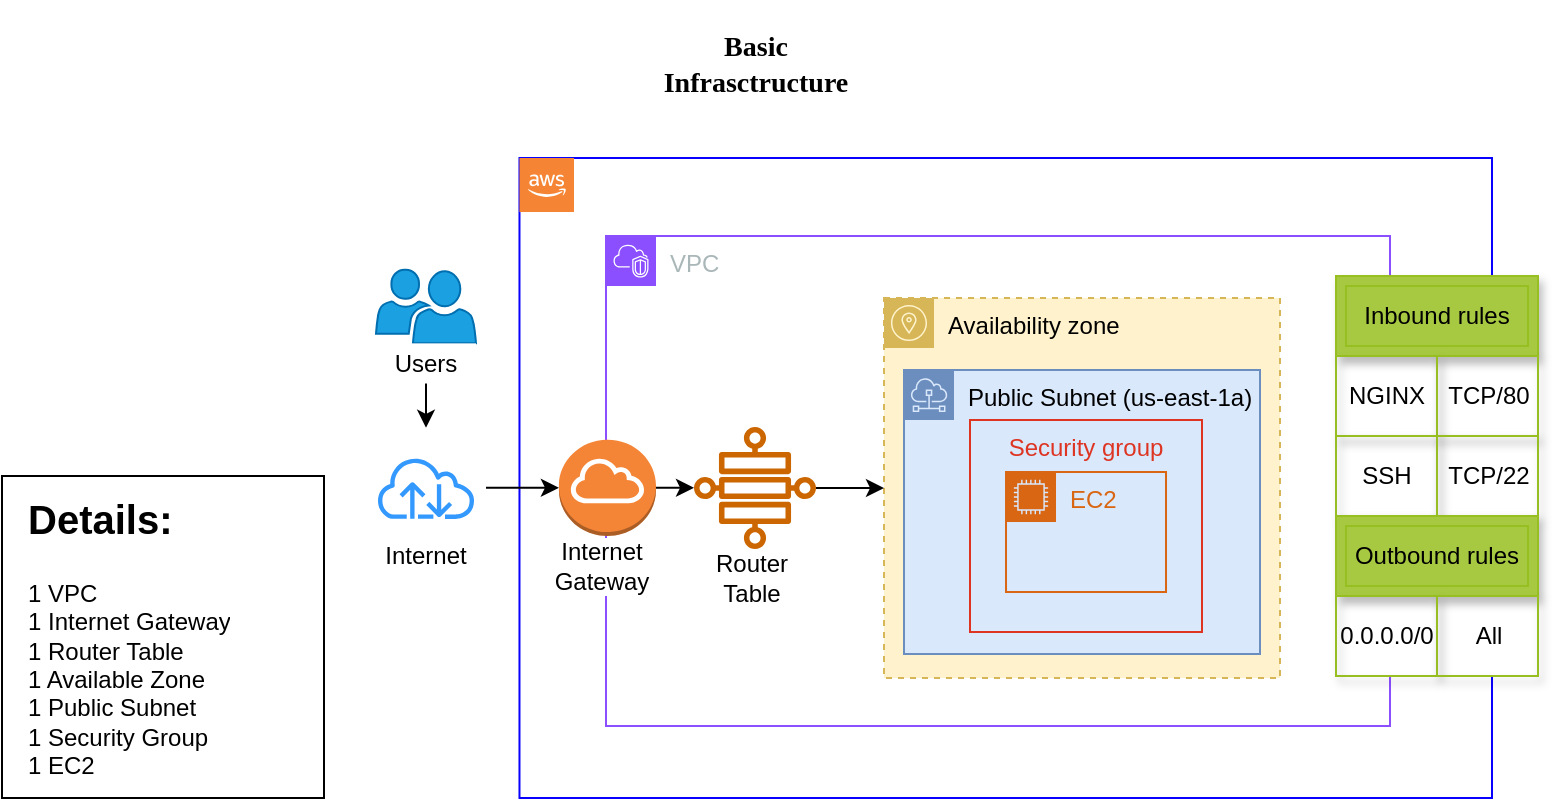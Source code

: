 <mxfile version="28.2.5">
  <diagram name="Página-1" id="A80b1A78pgPWUXEbwkEl">
    <mxGraphModel dx="972" dy="569" grid="0" gridSize="10" guides="1" tooltips="1" connect="1" arrows="1" fold="1" page="1" pageScale="1" pageWidth="827" pageHeight="1169" math="0" shadow="0">
      <root>
        <mxCell id="0" />
        <mxCell id="1" parent="0" />
        <mxCell id="iY2DcSdEoAZDr99eXaWO-4" value="" style="group" parent="1" vertex="1" connectable="0">
          <mxGeometry x="28" y="155" width="768" height="382" as="geometry" />
        </mxCell>
        <mxCell id="iY2DcSdEoAZDr99eXaWO-2" value="" style="whiteSpace=wrap;html=1;aspect=fixed;container=0;" parent="iY2DcSdEoAZDr99eXaWO-4" vertex="1">
          <mxGeometry y="221" width="161" height="161" as="geometry" />
        </mxCell>
        <mxCell id="iY2DcSdEoAZDr99eXaWO-1" value="&lt;h1 style=&quot;margin-top: 0px;&quot;&gt;&lt;font style=&quot;font-size: 20px;&quot;&gt;Details:&lt;/font&gt;&lt;/h1&gt;&lt;p&gt;1 VPC&lt;br&gt;1 Internet Gateway&lt;br&gt;1 Router Table&lt;br&gt;1 Available Zone&lt;br&gt;1 Public Subnet&lt;br&gt;1 Security Group&lt;br&gt;1 EC2&lt;br&gt;&lt;/p&gt;" style="text;html=1;whiteSpace=wrap;overflow=hidden;rounded=0;container=0;" parent="iY2DcSdEoAZDr99eXaWO-4" vertex="1">
          <mxGeometry x="11" y="221" width="115" height="148" as="geometry" />
        </mxCell>
        <mxCell id="FqOmcF6M3Qy6a7M2_C9M-4" value="&lt;h3&gt;&lt;b&gt;&lt;font style=&quot;font-size: 14px;&quot; face=&quot;Verdana&quot;&gt;Basic&lt;br&gt;Infrasctructure&lt;/font&gt;&lt;/b&gt;&lt;/h3&gt;" style="text;html=1;align=center;verticalAlign=middle;whiteSpace=wrap;rounded=0;container=0;" parent="iY2DcSdEoAZDr99eXaWO-4" vertex="1">
          <mxGeometry x="331.5" width="90" height="30" as="geometry" />
        </mxCell>
        <mxCell id="g5_aFfmOjSk22XSk76C8-32" style="edgeStyle=orthogonalEdgeStyle;rounded=0;orthogonalLoop=1;jettySize=auto;html=1;" parent="iY2DcSdEoAZDr99eXaWO-4" source="2XTZozhmLt2jDI83T8NR-40" target="g5_aFfmOjSk22XSk76C8-26" edge="1">
          <mxGeometry relative="1" as="geometry" />
        </mxCell>
        <mxCell id="2XTZozhmLt2jDI83T8NR-43" value="" style="sketch=0;pointerEvents=1;shadow=0;dashed=0;html=1;strokeColor=#006EAF;labelPosition=center;verticalLabelPosition=bottom;verticalAlign=top;align=center;fillColor=#1ba1e2;shape=mxgraph.mscae.intune.user_group;fontFamily=Helvetica;fontSize=12;fontStyle=0;fontColor=#ffffff;container=0;" parent="iY2DcSdEoAZDr99eXaWO-4" vertex="1">
          <mxGeometry x="187" y="117.68" width="50" height="37" as="geometry" />
        </mxCell>
        <mxCell id="2XTZozhmLt2jDI83T8NR-4" value="" style="rounded=1;arcSize=0;dashed=0;fillColor=none;gradientColor=none;strokeWidth=1;container=0;strokeColor=#0800FF;" parent="iY2DcSdEoAZDr99eXaWO-4" vertex="1">
          <mxGeometry x="258.74" y="62" width="486.26" height="320" as="geometry" />
        </mxCell>
        <mxCell id="2XTZozhmLt2jDI83T8NR-13" value="VPC" style="points=[[0,0],[0.25,0],[0.5,0],[0.75,0],[1,0],[1,0.25],[1,0.5],[1,0.75],[1,1],[0.75,1],[0.5,1],[0.25,1],[0,1],[0,0.75],[0,0.5],[0,0.25]];outlineConnect=0;gradientColor=none;html=1;whiteSpace=wrap;fontSize=12;fontStyle=0;container=0;pointerEvents=0;collapsible=0;recursiveResize=0;shape=mxgraph.aws4.group;grIcon=mxgraph.aws4.group_vpc2;strokeColor=#8C4FFF;fillColor=none;verticalAlign=top;align=left;spacingLeft=30;fontColor=#AAB7B8;dashed=0;" parent="iY2DcSdEoAZDr99eXaWO-4" vertex="1">
          <mxGeometry x="302" y="101" width="392" height="245" as="geometry" />
        </mxCell>
        <mxCell id="2XTZozhmLt2jDI83T8NR-34" value="Internet&lt;br&gt;Gateway" style="text;html=1;align=center;verticalAlign=middle;whiteSpace=wrap;rounded=0;labelBackgroundColor=default;container=0;" parent="iY2DcSdEoAZDr99eXaWO-4" vertex="1">
          <mxGeometry x="270.47" y="251" width="60" height="30" as="geometry" />
        </mxCell>
        <mxCell id="2XTZozhmLt2jDI83T8NR-37" value="Availability zone" style="sketch=0;outlineConnect=0;html=1;whiteSpace=wrap;fontSize=12;fontStyle=0;shape=mxgraph.aws4.group;grIcon=mxgraph.aws4.group_availability_zone;strokeColor=#d6b656;fillColor=#fff2cc;verticalAlign=top;align=left;spacingLeft=30;dashed=1;pointerEvents=1;fontFamily=Helvetica;container=0;" parent="iY2DcSdEoAZDr99eXaWO-4" vertex="1">
          <mxGeometry x="441" y="132" width="198" height="190" as="geometry" />
        </mxCell>
        <mxCell id="2XTZozhmLt2jDI83T8NR-18" value="Public Subnet (us-east-1a)" style="sketch=0;outlineConnect=0;html=1;whiteSpace=wrap;fontSize=12;fontStyle=0;shape=mxgraph.aws4.group;grIcon=mxgraph.aws4.group_subnet;strokeColor=#6c8ebf;fillColor=#dae8fc;verticalAlign=top;align=left;spacingLeft=30;dashed=0;container=0;" parent="iY2DcSdEoAZDr99eXaWO-4" vertex="1">
          <mxGeometry x="451" y="168" width="178" height="142" as="geometry" />
        </mxCell>
        <mxCell id="2XTZozhmLt2jDI83T8NR-45" value="EC2" style="points=[[0,0],[0.25,0],[0.5,0],[0.75,0],[1,0],[1,0.25],[1,0.5],[1,0.75],[1,1],[0.75,1],[0.5,1],[0.25,1],[0,1],[0,0.75],[0,0.5],[0,0.25]];outlineConnect=0;gradientColor=none;html=1;whiteSpace=wrap;fontSize=12;fontStyle=0;container=0;pointerEvents=0;collapsible=0;recursiveResize=0;shape=mxgraph.aws4.group;grIcon=mxgraph.aws4.group_ec2_instance_contents;strokeColor=#D86613;fillColor=none;verticalAlign=top;align=left;spacingLeft=30;fontColor=#D86613;dashed=0;shadow=0;fillStyle=solid;fontFamily=Helvetica;labelBorderColor=none;labelBackgroundColor=none;resizable=1;textDirection=ltr;" parent="iY2DcSdEoAZDr99eXaWO-4" vertex="1">
          <mxGeometry x="502.01" y="219" width="80" height="60" as="geometry" />
        </mxCell>
        <mxCell id="g5_aFfmOjSk22XSk76C8-24" style="edgeStyle=orthogonalEdgeStyle;rounded=0;orthogonalLoop=1;jettySize=auto;html=1;exitX=1;exitY=0.5;exitDx=0;exitDy=0;exitPerimeter=0;entryX=0;entryY=0.5;entryDx=0;entryDy=0;entryPerimeter=0;" parent="iY2DcSdEoAZDr99eXaWO-4" source="g5_aFfmOjSk22XSk76C8-13" edge="1">
          <mxGeometry relative="1" as="geometry">
            <mxPoint x="346" y="226.5" as="targetPoint" />
          </mxGeometry>
        </mxCell>
        <mxCell id="g5_aFfmOjSk22XSk76C8-30" style="edgeStyle=orthogonalEdgeStyle;rounded=0;orthogonalLoop=1;jettySize=auto;html=1;" parent="iY2DcSdEoAZDr99eXaWO-4" source="g5_aFfmOjSk22XSk76C8-26" target="g5_aFfmOjSk22XSk76C8-13" edge="1">
          <mxGeometry relative="1" as="geometry" />
        </mxCell>
        <mxCell id="g5_aFfmOjSk22XSk76C8-26" value="" style="sketch=0;outlineConnect=0;fontColor=#3333FF;gradientColor=none;strokeColor=#3399FF;fillColor=#ffffff;dashed=0;verticalLabelPosition=bottom;verticalAlign=top;align=center;html=1;fontSize=12;fontStyle=0;aspect=fixed;shape=mxgraph.aws4.resourceIcon;resIcon=mxgraph.aws4.internet;labelBackgroundColor=none;container=0;" parent="iY2DcSdEoAZDr99eXaWO-4" vertex="1">
          <mxGeometry x="182" y="196.91" width="60" height="60" as="geometry" />
        </mxCell>
        <mxCell id="g5_aFfmOjSk22XSk76C8-27" value="Internet" style="text;html=1;align=center;verticalAlign=middle;whiteSpace=wrap;rounded=0;labelBackgroundColor=default;container=0;" parent="iY2DcSdEoAZDr99eXaWO-4" vertex="1">
          <mxGeometry x="182" y="246" width="60" height="30" as="geometry" />
        </mxCell>
        <mxCell id="2XTZozhmLt2jDI83T8NR-40" value="Users" style="text;html=1;align=center;verticalAlign=middle;whiteSpace=wrap;rounded=0;fontFamily=Helvetica;fontSize=12;fontStyle=0;fillColor=default;labelBackgroundColor=default;container=0;" parent="iY2DcSdEoAZDr99eXaWO-4" vertex="1">
          <mxGeometry x="187" y="154.68" width="50" height="20" as="geometry" />
        </mxCell>
        <mxCell id="g5_aFfmOjSk22XSk76C8-13" value="" style="outlineConnect=0;dashed=0;verticalLabelPosition=bottom;verticalAlign=top;align=center;html=1;shape=mxgraph.aws3.internet_gateway;fillColor=#F58536;gradientColor=none;container=0;" parent="iY2DcSdEoAZDr99eXaWO-4" vertex="1">
          <mxGeometry x="278.46" y="202.82" width="48.54" height="48.18" as="geometry" />
        </mxCell>
        <mxCell id="2XTZozhmLt2jDI83T8NR-32" value="Router&lt;br&gt;Table" style="text;html=1;align=center;verticalAlign=middle;whiteSpace=wrap;rounded=0;labelBackgroundColor=default;container=0;" parent="iY2DcSdEoAZDr99eXaWO-4" vertex="1">
          <mxGeometry x="345" y="259.38" width="60" height="25.23" as="geometry" />
        </mxCell>
        <mxCell id="mhVzPHPiYotLxkn4lfT4-2" style="edgeStyle=orthogonalEdgeStyle;rounded=0;orthogonalLoop=1;jettySize=auto;html=1;" parent="iY2DcSdEoAZDr99eXaWO-4" source="g5_aFfmOjSk22XSk76C8-38" target="2XTZozhmLt2jDI83T8NR-37" edge="1">
          <mxGeometry relative="1" as="geometry" />
        </mxCell>
        <mxCell id="g5_aFfmOjSk22XSk76C8-38" value="" style="sketch=0;outlineConnect=0;fontColor=#232F3E;gradientColor=none;fillColor=#CC6600;strokeColor=none;dashed=0;verticalLabelPosition=bottom;verticalAlign=top;align=center;html=1;fontSize=12;fontStyle=0;aspect=fixed;pointerEvents=1;shape=mxgraph.aws4.cloud_wan_transit_gateway_route_table_attachment;container=0;" parent="iY2DcSdEoAZDr99eXaWO-4" vertex="1">
          <mxGeometry x="346" y="196.5" width="61" height="61" as="geometry" />
        </mxCell>
        <mxCell id="mhVzPHPiYotLxkn4lfT4-1" value="Security group" style="fillColor=none;strokeColor=#DD3522;verticalAlign=top;fontStyle=0;fontColor=#DD3522;whiteSpace=wrap;html=1;container=0;" parent="iY2DcSdEoAZDr99eXaWO-4" vertex="1">
          <mxGeometry x="484" y="193" width="116" height="106" as="geometry" />
        </mxCell>
        <mxCell id="mhVzPHPiYotLxkn4lfT4-113" value="" style="group;fillColor=default;container=0;" parent="iY2DcSdEoAZDr99eXaWO-4" vertex="1" connectable="0">
          <mxGeometry x="667" y="121" width="101" height="200" as="geometry" />
        </mxCell>
        <mxCell id="FqOmcF6M3Qy6a7M2_C9M-1" value="" style="outlineConnect=0;dashed=0;verticalLabelPosition=bottom;verticalAlign=top;align=center;html=1;shape=mxgraph.aws3.cloud_2;fillColor=#F58534;gradientColor=none;container=0;" parent="iY2DcSdEoAZDr99eXaWO-4" vertex="1">
          <mxGeometry x="258.74" y="62" width="27.26" height="27" as="geometry" />
        </mxCell>
        <mxCell id="mhVzPHPiYotLxkn4lfT4-103" value="Inbound rules" style="shape=ext;margin=3;double=1;whiteSpace=wrap;html=1;align=center;rounded=0;shadow=1;strokeColor=#98bf21;verticalAlign=middle;fontFamily=Helvetica;fontSize=12;fontColor=default;fillColor=#A7C942;container=0;" parent="iY2DcSdEoAZDr99eXaWO-4" vertex="1">
          <mxGeometry x="667" y="121" width="101" height="40" as="geometry" />
        </mxCell>
        <mxCell id="mhVzPHPiYotLxkn4lfT4-104" value="NGINX" style="whiteSpace=wrap;html=1;align=center;rounded=0;shadow=1;strokeColor=#98bf21;verticalAlign=middle;fontFamily=Helvetica;fontSize=12;fontColor=default;fillColor=none;container=0;" parent="iY2DcSdEoAZDr99eXaWO-4" vertex="1">
          <mxGeometry x="667" y="161" width="50.5" height="40" as="geometry" />
        </mxCell>
        <mxCell id="mhVzPHPiYotLxkn4lfT4-105" value="TCP/80" style="whiteSpace=wrap;html=1;align=center;rounded=0;shadow=1;strokeColor=#98bf21;verticalAlign=middle;fontFamily=Helvetica;fontSize=12;fontColor=default;fillColor=none;container=0;" parent="iY2DcSdEoAZDr99eXaWO-4" vertex="1">
          <mxGeometry x="717.5" y="161" width="50.5" height="40" as="geometry" />
        </mxCell>
        <mxCell id="mhVzPHPiYotLxkn4lfT4-106" value="SSH" style="whiteSpace=wrap;html=1;align=center;rounded=0;shadow=1;strokeColor=#98bf21;verticalAlign=middle;fontFamily=Helvetica;fontSize=12;fontColor=default;fillColor=none;container=0;" parent="iY2DcSdEoAZDr99eXaWO-4" vertex="1">
          <mxGeometry x="667" y="201" width="50.5" height="40" as="geometry" />
        </mxCell>
        <mxCell id="mhVzPHPiYotLxkn4lfT4-107" value="TCP/22" style="whiteSpace=wrap;html=1;align=center;rounded=0;shadow=1;strokeColor=#98bf21;verticalAlign=middle;fontFamily=Helvetica;fontSize=12;fontColor=default;fillColor=none;container=0;" parent="iY2DcSdEoAZDr99eXaWO-4" vertex="1">
          <mxGeometry x="717.5" y="201" width="50.5" height="40" as="geometry" />
        </mxCell>
        <mxCell id="mhVzPHPiYotLxkn4lfT4-108" value="Outbound rules" style="shape=ext;margin=3;double=1;whiteSpace=wrap;html=1;align=center;rounded=0;shadow=1;strokeColor=#98bf21;verticalAlign=middle;fontFamily=Helvetica;fontSize=12;fontColor=default;fillColor=#A7C942;container=0;" parent="iY2DcSdEoAZDr99eXaWO-4" vertex="1">
          <mxGeometry x="667" y="241" width="101" height="40" as="geometry" />
        </mxCell>
        <mxCell id="mhVzPHPiYotLxkn4lfT4-109" value="0.0.0.0/0" style="whiteSpace=wrap;html=1;align=center;rounded=0;shadow=1;strokeColor=#98bf21;verticalAlign=middle;fontFamily=Helvetica;fontSize=12;fontColor=default;fillColor=none;container=0;" parent="iY2DcSdEoAZDr99eXaWO-4" vertex="1">
          <mxGeometry x="667" y="281" width="50.5" height="40" as="geometry" />
        </mxCell>
        <mxCell id="mhVzPHPiYotLxkn4lfT4-110" value="All" style="whiteSpace=wrap;html=1;align=center;rounded=0;shadow=1;strokeColor=#98bf21;verticalAlign=middle;fontFamily=Helvetica;fontSize=12;fontColor=default;fillColor=none;container=0;" parent="iY2DcSdEoAZDr99eXaWO-4" vertex="1">
          <mxGeometry x="717.5" y="281" width="50.5" height="40" as="geometry" />
        </mxCell>
      </root>
    </mxGraphModel>
  </diagram>
</mxfile>
